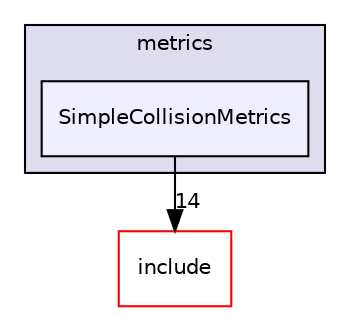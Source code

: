 digraph "/root/scrimmage/scrimmage/src/plugins/metrics/SimpleCollisionMetrics" {
  compound=true
  node [ fontsize="10", fontname="Helvetica"];
  edge [ labelfontsize="10", labelfontname="Helvetica"];
  subgraph clusterdir_f2e40b7b4cbae9d118ae79235f4fdef8 {
    graph [ bgcolor="#ddddee", pencolor="black", label="metrics" fontname="Helvetica", fontsize="10", URL="dir_f2e40b7b4cbae9d118ae79235f4fdef8.html"]
  dir_43b1cfa05d7ceadeba33c0da5087737d [shape=box, label="SimpleCollisionMetrics", style="filled", fillcolor="#eeeeff", pencolor="black", URL="dir_43b1cfa05d7ceadeba33c0da5087737d.html"];
  }
  dir_d44c64559bbebec7f509842c48db8b23 [shape=box label="include" fillcolor="white" style="filled" color="red" URL="dir_d44c64559bbebec7f509842c48db8b23.html"];
  dir_43b1cfa05d7ceadeba33c0da5087737d->dir_d44c64559bbebec7f509842c48db8b23 [headlabel="14", labeldistance=1.5 headhref="dir_000243_000004.html"];
}
